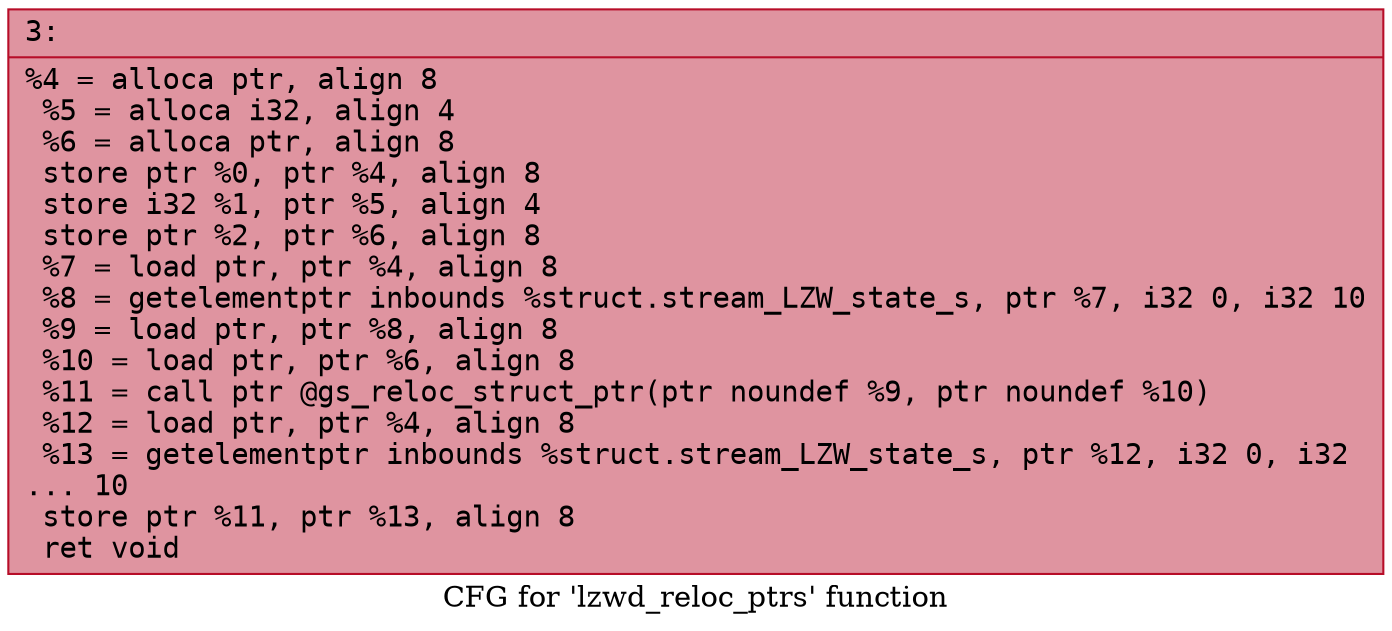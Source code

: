 digraph "CFG for 'lzwd_reloc_ptrs' function" {
	label="CFG for 'lzwd_reloc_ptrs' function";

	Node0x600003ba6080 [shape=record,color="#b70d28ff", style=filled, fillcolor="#b70d2870" fontname="Courier",label="{3:\l|  %4 = alloca ptr, align 8\l  %5 = alloca i32, align 4\l  %6 = alloca ptr, align 8\l  store ptr %0, ptr %4, align 8\l  store i32 %1, ptr %5, align 4\l  store ptr %2, ptr %6, align 8\l  %7 = load ptr, ptr %4, align 8\l  %8 = getelementptr inbounds %struct.stream_LZW_state_s, ptr %7, i32 0, i32 10\l  %9 = load ptr, ptr %8, align 8\l  %10 = load ptr, ptr %6, align 8\l  %11 = call ptr @gs_reloc_struct_ptr(ptr noundef %9, ptr noundef %10)\l  %12 = load ptr, ptr %4, align 8\l  %13 = getelementptr inbounds %struct.stream_LZW_state_s, ptr %12, i32 0, i32\l... 10\l  store ptr %11, ptr %13, align 8\l  ret void\l}"];
}
